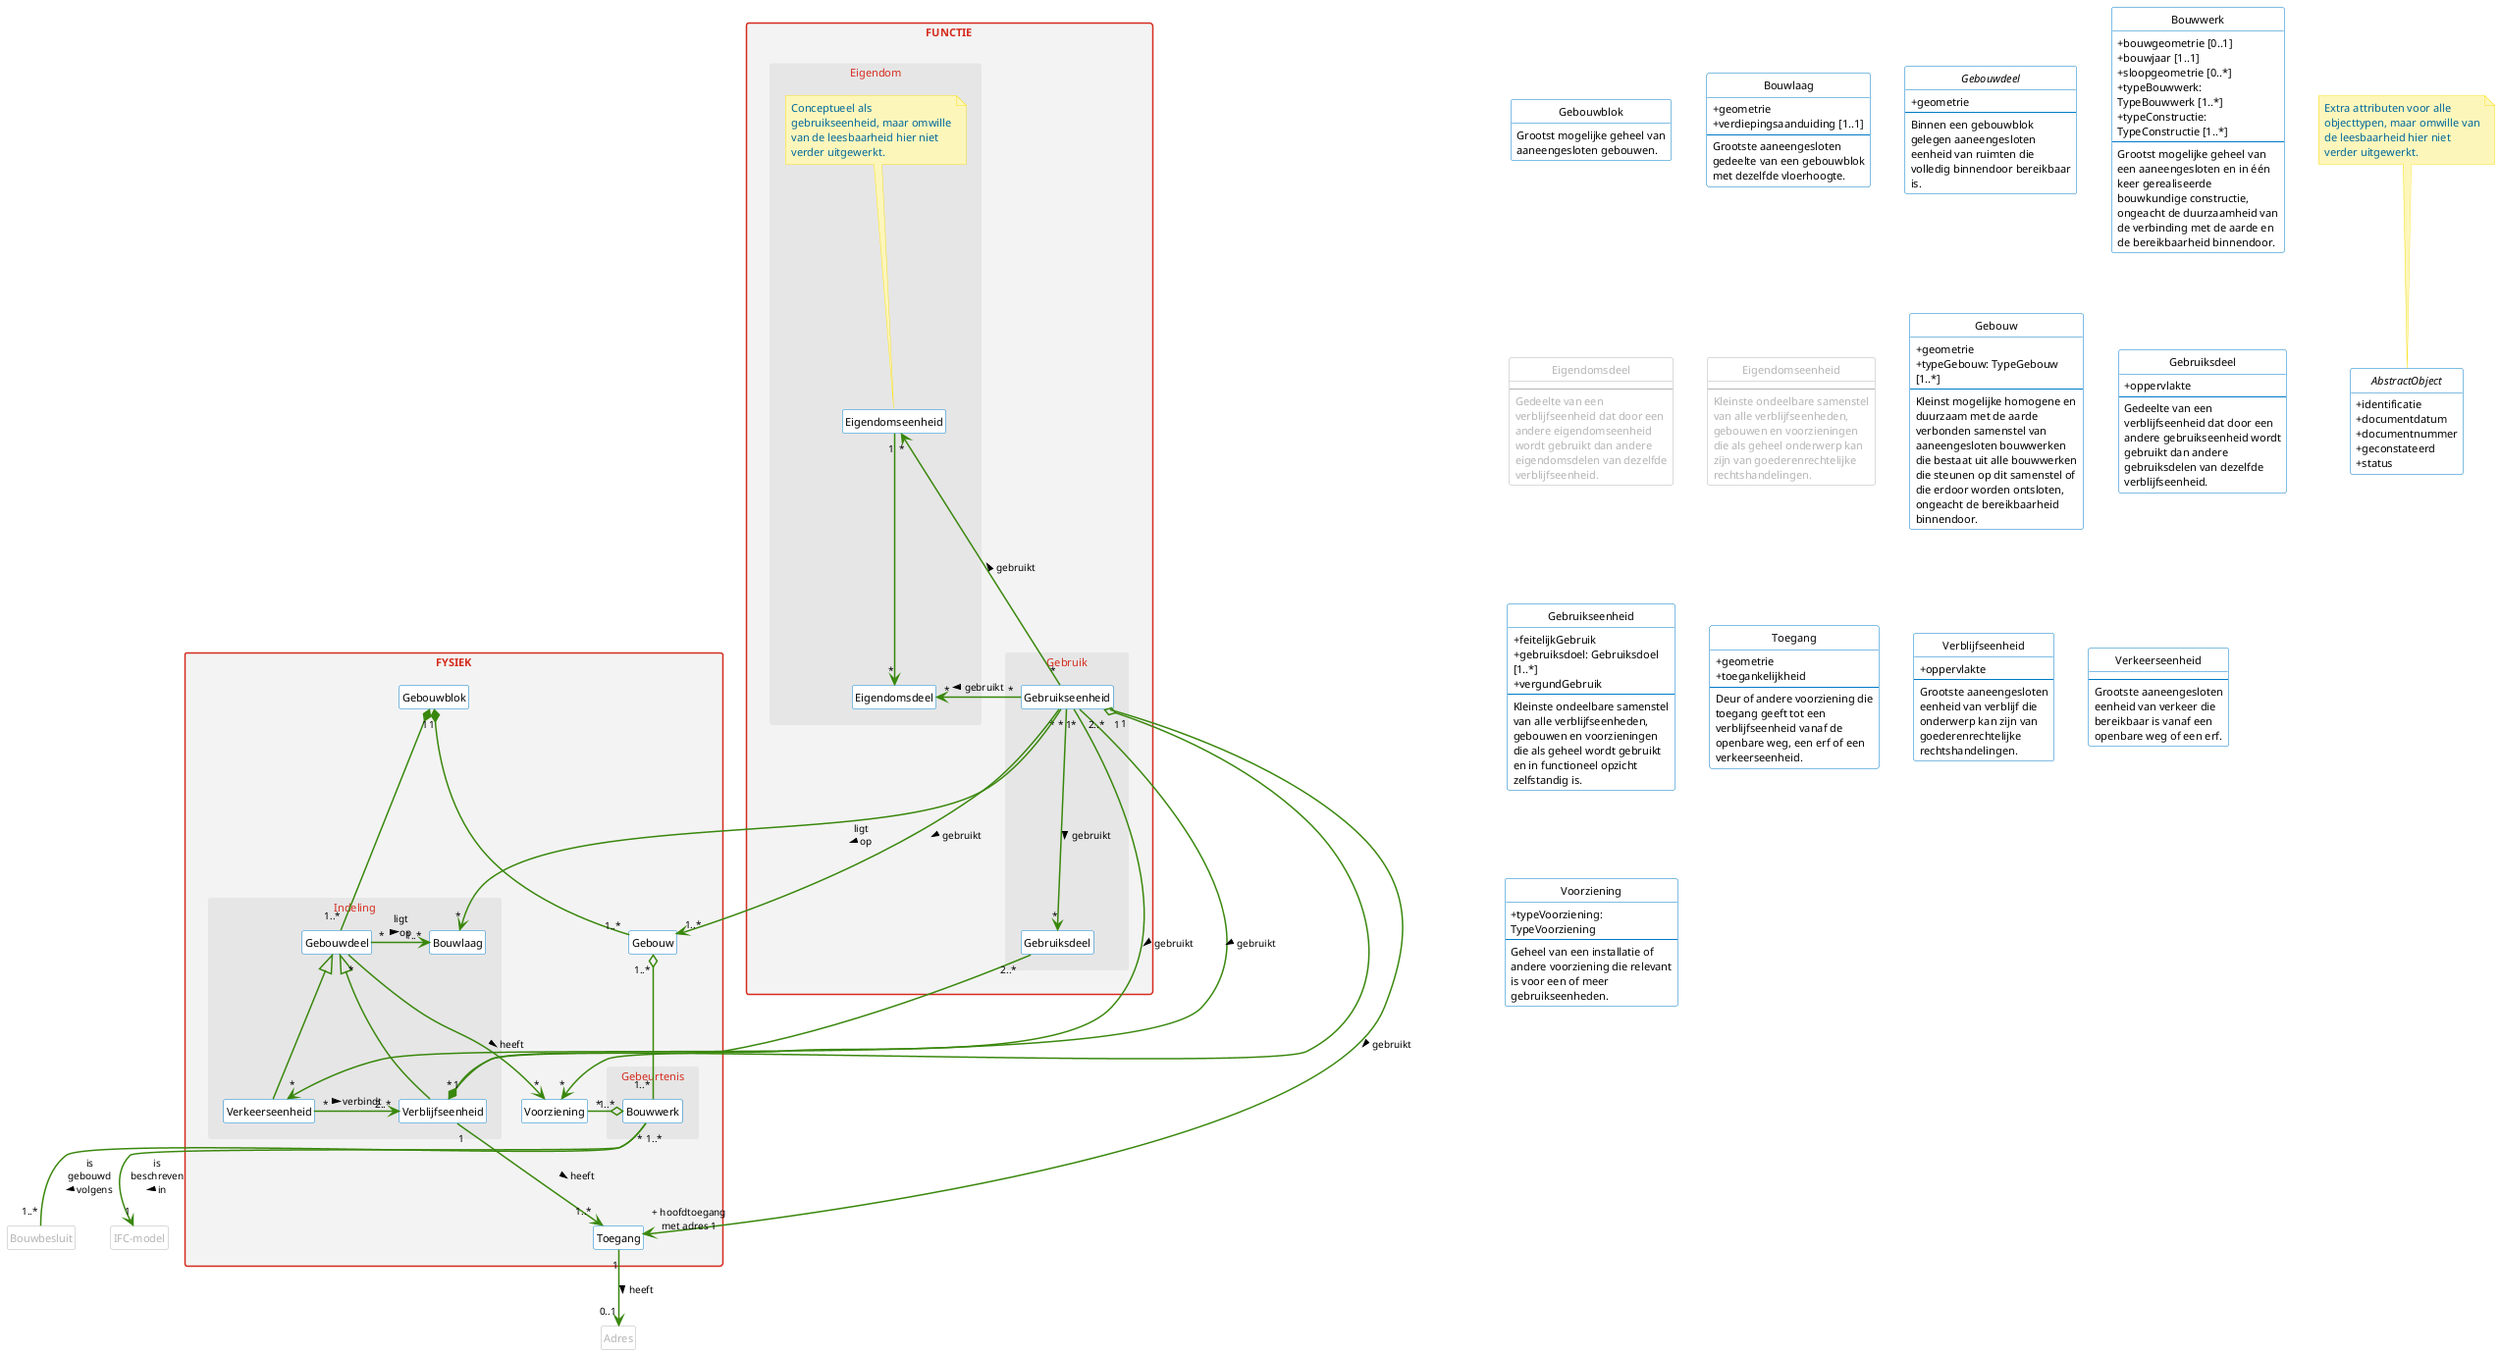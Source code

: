 @startuml

' --------v-v-v-v-v-v-v-v--------
' https://www.rijkshuisstijl.nl/organisatiespecifieke-richtlijnen/ministerie-van-binnenlandse-zaken-en-koninkrijksrelaties/deelidentiteit-kerndepartement-bzk
' https://www.rijkshuisstijl.nl/basiselementen/basiselementen-online/online-kleuren
'
' # Communicatiekleuren
' Het kerndepartement van BZK heeft uit het kleurenpalet van de rijkshuisstijl drie kleuren (elk met tint1 / tint2) gekozen:
' - Rijksoverheid hemelblauw #007bc7 (#b2d7ee/#d9ebf7)
' - Rijksoverheid rood #d52b1e (#f2bfbb/#f9dfdd)
' - Rijksoverheid groen #39870c (#c3dbb6/#e1eddb)
' Het gebruik van deze kleuren in combinatie met veel wit wordt gestimuleerd.
'
' # Tinten voor achtergrondkaders, grafieken en tabellen
' Voor achtergrondkaders, grafieken en tabellen kunnen 7 neutrale grijstinten of tinten van een communicatiekleur in stappen van 20% worden toegepast. Voor tekstachtergrond wordt grijstint1 of communicatiekleur tint2 aanbevolen om aan de contrasteisen voor een goede leesbaarheid te voldoen.
'
' Rijksoverheid grijs 1 #f3f3f3
' Rijksoverheid grijs 2 #e6e6e6
' Rijksoverheid grijs 3 #cccccc
' Rijksoverheid grijs 4 #b4b4b4
' Rijksoverheid grijs 5 #999999
' Rijksoverheid grijs 6 #696969
' Rijksoverheid grijs 7 #535353

' --------^-^-^-^-^-^-^-^--------

skinparam defaultFontColor black
skinparam defaultFontName Lucida Sans
skinparam defaultFontSize 11
skinparam defaultFontStyle normal
skinparam defaultMonospacedFontName Lucida Sans Typewriter
' skinparam defaultTextAlignment left
' skinparam lineType ortho
' skinparam lineType polyline
skinparam shadowing false
skinparam wrapWidth 165

skinparam class {
    ArrowColor #39870c
    ArrowFontSize 10
'     ArrowTextAlignment center
    ArrowThickness 1.5
    AttributeIconSize 0
    BackgroundColor #ffffff
    BorderColor #007bc7
'     StereotypeFontStyle italic
}

skinparam class<<extern>> {
    AttributeFontColor #b4b4b4
    BorderColor #b4b4b4
    FontColor #b4b4b4
    StereotypeFontColor #b4b4b4
}

skinparam note {
    BackgroundColor #fdf6bb
    BorderColor #f9e11e
    FontColor #01689b
}

skinparam package {
    BackgroundColor #f3f3f3
    BorderColor #d52b1e
    FontColor #d52b1e
    FontStyle bold
    Style rectangle
}

skinparam package<< subpackage >> {
    BackgroundColor #e6e6e6
    BorderColor #e6e6e6
    FontStyle normal
}

' hide AbstractObject

' hide Eigendom

' hide Gebruik

' hide FUNCTIE

hide circle

hide empty members

hide stereotype

package "FUNCTIE" {
    package "Gebruik" << subpackage >> {
        class Gebruikseenheid {
        }
        class Gebruiksdeel {
        }
    '     note top of Gebruiksdeel : Woning die alleen bereikbaar is via een winkel vormt een apart gebruiksdeel binnen dezelfde verblijfseenheid als de winkel. Deze gebruiksdelen gebruiken tezamen de gehele verblijfseenheid van de winkel met woning. Idem bij een bedrijfsverzamelgebouw. Als een gebruikseenheid de gehele verblijfseenheid gebruikt, is er geen gebruiksdeel, daarom kardinaliteit 0,2..*.
    }
    package "Eigendom" << subpackage >> {
        class Eigendomseenheid {
        }
        class Eigendomsdeel {
        }
        note top of Eigendomseenheid : Conceptueel als gebruikseenheid, maar omwille van de leesbaarheid hier niet verder uitgewerkt.
    }
}

package "FYSIEK" {
    package "Gebeurtenis" << subpackage >> {
        class Bouwwerk {
        }
    }
    class Gebouwblok {
    }
'     note left of Gebouwblok : Na een muurdoorbraak kan een verblijfseenheid in meerdere aaneengesloten gebouwen met verschillende typeGebouw zijn gelegen.
    class Gebouw {
    }
'     note top of Gebouw : Dus bovengrondse delen die uitsteken horen bij het gebouw waar ze aan vast zitten. Een ondergrondse kelder hoort bij het gebouw waar deze onder ligt en als een tunnel twee kantoortorens verbindt, dan vormen die samen met de tunnel één gebouw.
    class Toegang {
    }
    class Voorziening {
    }
    package "Indeling" << subpackage >> {
        class Bouwlaag {
        }
        class Gebouwdeel {
        }
        class Verblijfseenheid {
        }
        class Verkeerseenheid {
        }
'         note top of Verblijfseenheid : Als een verblijfsobject uit BAG, maar ongeacht functionele zelfstandigheid, altijd binnendoor bereikbaar, zonder gebruiksdoel en zonder eis van voorzieningen.
    }
}

' ABSTRACT
' AbstractObject <|-- Bouwwerk
' AbstractObject <|-- Gebouwblok
' AbstractObject <|-- Gebouw
' AbstractObject <|-- Gebruikseenheid
' AbstractObject <|-- Eigendomseenheid
' AbstractObject <|-- Gebruiksdeel
' AbstractObject <|-- Eigendomsdeel
' AbstractObject <|-- Voorziening
' AbstractObject <|-- Bouwlaag
' AbstractObject <|-- Gebouwdeel
' AbstractObject <|-- Toegang

' FYSIEK
Bouwwerk "1..*" o-left- "*" Voorziening
Gebouw "1..*" o-- "1..*" Bouwwerk
Gebouwblok "1" *-- "1..*" Gebouw
Gebouwblok "1" *-- "1..*" Gebouwdeel
Gebouwdeel <|-- Verblijfseenheid
Gebouwdeel <|-- Verkeerseenheid
Verkeerseenheid "*" -> "2..*" Verblijfseenheid : verbindt  >
Gebouwdeel "*" -> "1..*" Bouwlaag : ligt\nop  >
Gebouwdeel "*" --> "*" Voorziening : heeft >
Verblijfseenheid "1" --> "1..*" Toegang : heeft >
' Bouwlaag "*" --> "*" Voorziening : heeft >
' Gebouw "1" *-- "1..*" Bouwlaag

' GEBRUIK
Gebruikseenheid "*" --> "*" Voorziening : gebruikt >
Gebruikseenheid "*" --> "1..*" Gebouw : gebruikt >
Gebruikseenheid "1" o-- "*" Verblijfseenheid
Gebruikseenheid "1" --> "*" Gebruiksdeel : gebruikt >
Gebruikseenheid "1" --> "+ hoofdtoegang\nmet adres 1" Toegang : gebruikt >
Gebruikseenheid "*" --> "*" Bouwlaag : ligt\nop >
Gebruikseenheid "2..*" --> "*" Verkeerseenheid : gebruikt >
Gebruiksdeel "2..*" --* "1" Verblijfseenheid
' Gebruikseenheid"*" -left-> "*" Vastgoed : gebruikt >

' EIGENDOM
Gebruikseenheid "*" -left-> "*" Eigendomseenheid : gebruikt >
Gebruikseenheid "*" -left-> "*" Eigendomsdeel : gebruikt >
Eigendomseenheid "1" --> "*" Eigendomsdeel

' EXTERN
Bouwwerk "*" -down- "1..*" Bouwbesluit : is\ngebouwd\nvolgens >
Bouwwerk "1..*" -down-> "1" "IFC-model" : is\nbeschreven\nin >
Toegang "1" --> "0..1" Adres : heeft >

abstract class AbstractObject << Objecttype >> {
    + identificatie
    + documentdatum
    + documentnummer
    + geconstateerd
    + status
'     --
}
'     note top of AbstractObject : Generalisatie van alle objecttypen, maar omwille van de leesbaarheid hier niet verder weergegeven.
    note top of AbstractObject : Extra attributen voor alle objecttypen, maar omwille van de leesbaarheid hier niet verder uitgewerkt.

class Adres << extern >> {
}

class Bouwbesluit << extern >> {
}

class Gebouwblok << Objecttype >> {
'     ..//verplicht//..
'     ..//vrijwillig//..
'     --
    Grootst mogelijke geheel van aaneengesloten gebouwen.
}

class Bouwlaag << Objecttype >> << vrijwillig >> {
    + geometrie
    + verdiepingsaanduiding [1..1]
    --
    Grootste aaneengesloten gedeelte van een gebouwblok met dezelfde vloerhoogte.
}

abstract class Gebouwdeel << Objecttype >> {
'     ..//verplicht//..
    + geometrie
'     ..//vrijwillig//..
    --
    Binnen een gebouwblok gelegen aaneengesloten eenheid van ruimten die volledig binnendoor bereikbaar is.
}

class Bouwwerk << Objecttype >> {
'     ..//verplicht//..
    + bouwgeometrie [0..1]
    + bouwjaar [1..1]
'     + opleverdatum [1..1]
    + sloopgeometrie [0..*]
    + typeBouwwerk: TypeBouwwerk [1..*]
    + typeConstructie: TypeConstructie [1..*]
'     + vigerendBouwbesluit [1..1]
'     ..//vrijwillig//..
    --
    Grootst mogelijke geheel van een aaneengesloten en in één keer gerealiseerde bouwkundige constructie, ongeacht de duurzaamheid van de verbinding met de aarde en de bereikbaarheid binnendoor.
}

class Eigendomsdeel << Objecttype >> << extern >> {
    --
    Gedeelte van een verblijfseenheid dat door een andere eigendomseenheid wordt gebruikt dan andere eigendomsdelen van dezelfde verblijfseenheid.
}

class Eigendomseenheid << Objecttype >> << extern >> {
    --
    Kleinste ondeelbare samenstel van alle verblijfseenheden, gebouwen en voorzieningen die als geheel onderwerp kan zijn van goederenrechtelijke rechtshandelingen.
}

class Gebouw << Objecttype >> {
    + geometrie
    + typeGebouw: TypeGebouw [1..*]
    --
    Kleinst mogelijke homogene en duurzaam met de aarde verbonden samenstel van aaneengesloten bouwwerken die bestaat uit alle bouwwerken die steunen op dit samenstel of die erdoor worden ontsloten, ongeacht de bereikbaarheid binnendoor.
}

class Gebruiksdeel << Objecttype >> {
    + oppervlakte
    --
    Gedeelte van een verblijfseenheid dat door een andere gebruikseenheid wordt gebruikt dan andere gebruiksdelen van dezelfde verblijfseenheid.
}

class Gebruikseenheid << Objecttype >> {
    + feitelijkGebruik
    + gebruiksdoel: Gebruiksdoel [1..*]
    + vergundGebruik
    --
    Kleinste ondeelbare samenstel van alle verblijfseenheden, gebouwen en voorzieningen die als geheel wordt gebruikt en in functioneel opzicht zelfstandig is.
}

class "IFC-model" << extern >> {
'     https://hetnationaalbimplatform.nl/upload/documents/RVB_BIM_Norm_v1.1.pdf
}

class Toegang << Objecttype >> {
    + geometrie
    + toegankelijkheid
    --
    Deur of andere voorziening die toegang geeft tot een verblijfseenheid vanaf de openbare weg, een erf of een verkeerseenheid.
}

class Verblijfseenheid << Objecttype >> {
    + oppervlakte
    --
    Grootste aaneengesloten eenheid van verblijf die onderwerp kan zijn van goederenrechtelijke rechtshandelingen.
}

class Verkeerseenheid << Objecttype >> {
    --
    Grootste aaneengesloten eenheid van verkeer die bereikbaar is vanaf een openbare weg of een erf.
}

class Voorziening << Objecttype >> {
'     + gedeeldeVoorziening
'     + geometrie
    + typeVoorziening: TypeVoorziening
    --
    Geheel van een installatie of andere voorziening die relevant is voor een of meer gebruikseenheden.
}

@enduml
